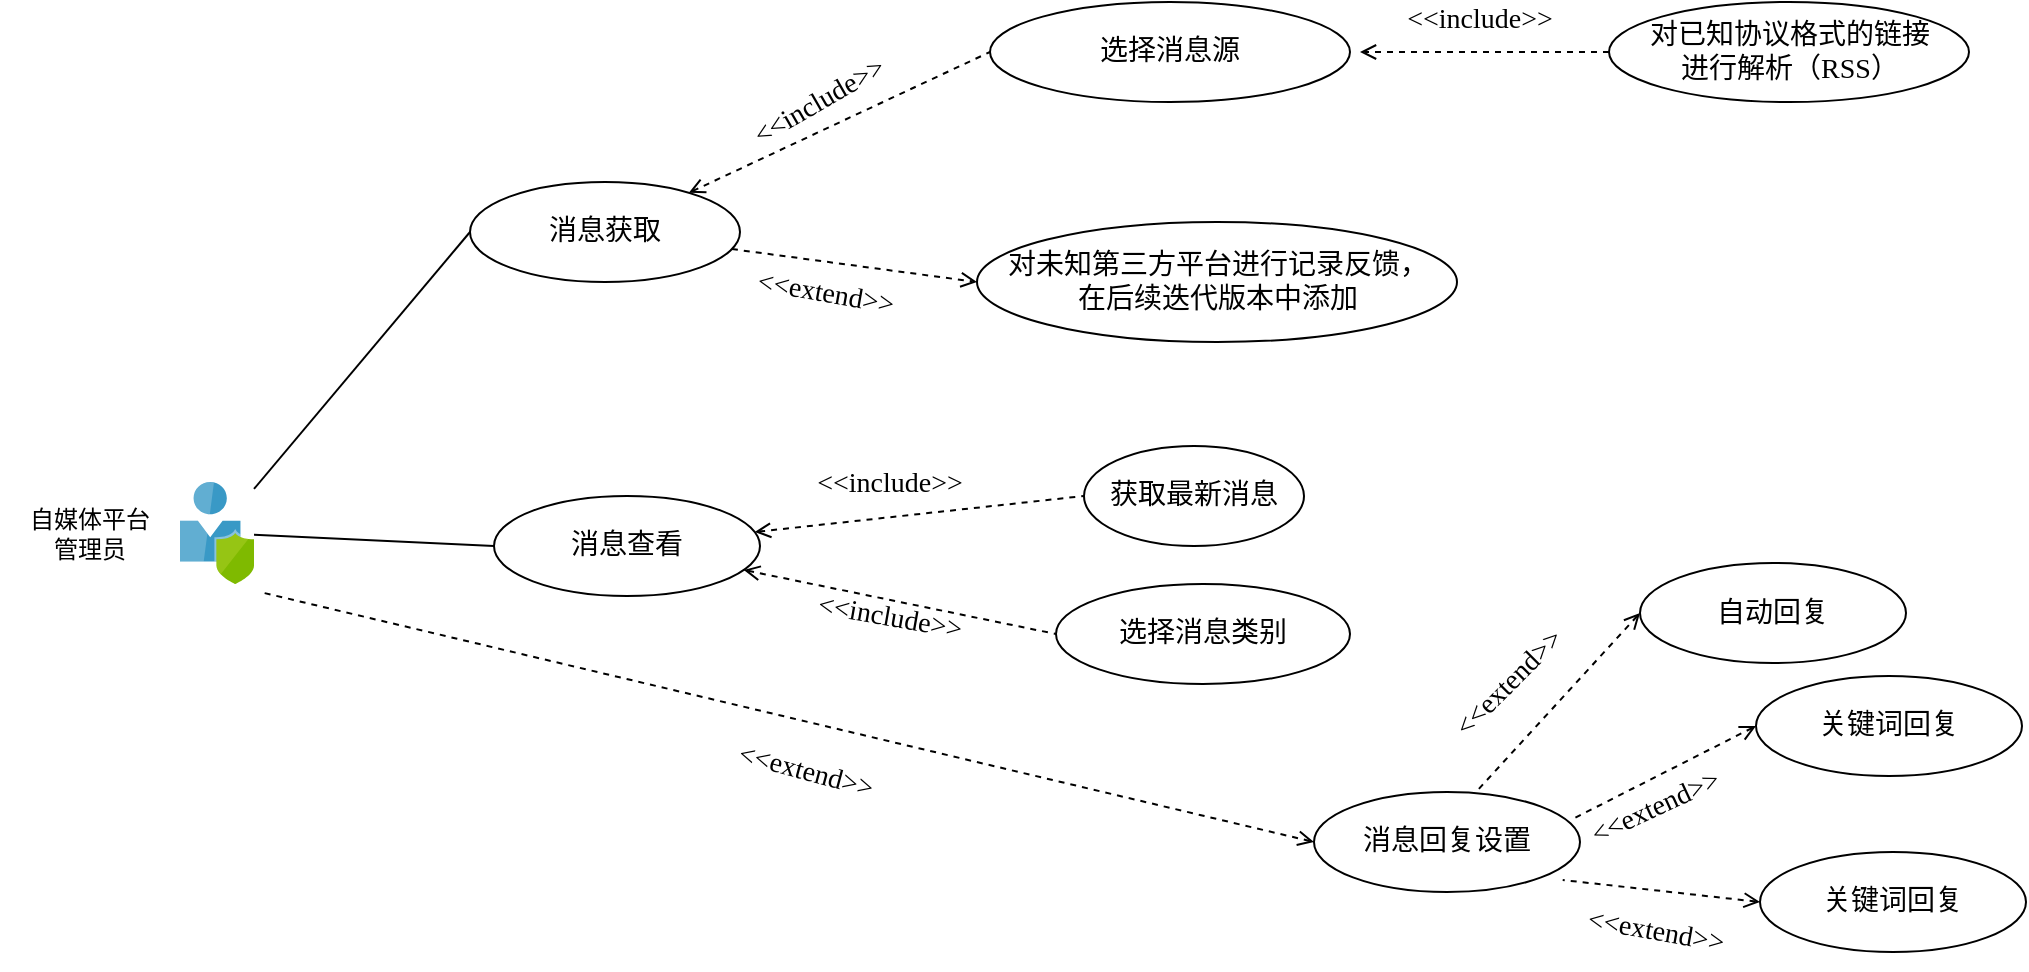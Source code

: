 <mxfile version="12.1.0" type="device" pages="1"><diagram id="kLkyTT4RMx1ix4jsi-1U" name="Page-1"><mxGraphModel dx="1984" dy="1462" grid="1" gridSize="10" guides="1" tooltips="1" connect="1" arrows="1" fold="1" page="1" pageScale="1" pageWidth="827" pageHeight="1169" math="0" shadow="0"><root><mxCell id="0"/><mxCell id="1" parent="0"/><mxCell id="QQKL-woPsPIZwLh6EOpK-33" style="edgeStyle=none;rounded=0;orthogonalLoop=1;jettySize=auto;html=1;endArrow=none;endFill=0;fontFamily=SF Mono;fontSize=14;entryX=0;entryY=0.5;entryDx=0;entryDy=0;" parent="1" source="QQKL-woPsPIZwLh6EOpK-35" target="QQKL-woPsPIZwLh6EOpK-48" edge="1"><mxGeometry relative="1" as="geometry"><mxPoint x="280" y="425" as="targetPoint"/></mxGeometry></mxCell><mxCell id="QQKL-woPsPIZwLh6EOpK-34" style="edgeStyle=none;rounded=0;orthogonalLoop=1;jettySize=auto;html=1;entryX=0;entryY=0.5;entryDx=0;entryDy=0;startArrow=none;startFill=0;endArrow=none;endFill=0;fontFamily=SF Mono;fontSize=14;" parent="1" source="QQKL-woPsPIZwLh6EOpK-35" target="QQKL-woPsPIZwLh6EOpK-42" edge="1"><mxGeometry relative="1" as="geometry"/></mxCell><mxCell id="QQKL-woPsPIZwLh6EOpK-35" value="" style="aspect=fixed;html=1;points=[];align=center;image;fontSize=12;image=img/lib/mscae/User_Privacy.svg;" parent="1" vertex="1"><mxGeometry x="120" y="315" width="37" height="51" as="geometry"/></mxCell><mxCell id="QQKL-woPsPIZwLh6EOpK-38" value="自媒体平台&lt;br&gt;管理员" style="text;html=1;strokeColor=none;fillColor=none;align=center;verticalAlign=middle;whiteSpace=wrap;rounded=0;fontFamily=SF Mono;fontStyle=0" parent="1" vertex="1"><mxGeometry x="30" y="325.5" width="90" height="30" as="geometry"/></mxCell><mxCell id="QQKL-woPsPIZwLh6EOpK-39" style="edgeStyle=none;rounded=0;orthogonalLoop=1;jettySize=auto;html=1;entryX=0;entryY=0.5;entryDx=0;entryDy=0;dashed=1;startArrow=open;startFill=0;endArrow=none;endFill=0;fontFamily=SF Mono;fontSize=14;" parent="1" source="QQKL-woPsPIZwLh6EOpK-48" target="QQKL-woPsPIZwLh6EOpK-44" edge="1"><mxGeometry relative="1" as="geometry"><mxPoint x="460" y="425" as="sourcePoint"/></mxGeometry></mxCell><mxCell id="QQKL-woPsPIZwLh6EOpK-40" style="edgeStyle=none;rounded=0;orthogonalLoop=1;jettySize=auto;html=1;entryX=0;entryY=0.5;entryDx=0;entryDy=0;dashed=1;startArrow=open;startFill=0;endArrow=none;endFill=0;fontFamily=SF Mono;fontSize=14;" parent="1" source="QQKL-woPsPIZwLh6EOpK-48" target="QQKL-woPsPIZwLh6EOpK-45" edge="1"><mxGeometry relative="1" as="geometry"><mxPoint x="549.259" y="470.5" as="sourcePoint"/></mxGeometry></mxCell><mxCell id="QQKL-woPsPIZwLh6EOpK-42" value="消息获取" style="ellipse;whiteSpace=wrap;html=1;fontFamily=SF Mono;fontSize=14;" parent="1" vertex="1"><mxGeometry x="265" y="165" width="135" height="50" as="geometry"/></mxCell><mxCell id="QQKL-woPsPIZwLh6EOpK-43" value="&amp;lt;&amp;lt;extend&amp;gt;&amp;gt;" style="text;html=1;strokeColor=none;fillColor=none;align=center;verticalAlign=middle;whiteSpace=wrap;rounded=0;fontFamily=SF Mono;fontSize=14;rotation=10;" parent="1" vertex="1"><mxGeometry x="393" y="210.5" width="100" height="20" as="geometry"/></mxCell><mxCell id="QQKL-woPsPIZwLh6EOpK-44" value="获取最新消息" style="ellipse;whiteSpace=wrap;html=1;fontFamily=SF Mono;fontSize=14;" parent="1" vertex="1"><mxGeometry x="572" y="297" width="110" height="50" as="geometry"/></mxCell><mxCell id="QQKL-woPsPIZwLh6EOpK-45" value="选择消息类别" style="ellipse;whiteSpace=wrap;html=1;fontFamily=SF Mono;fontSize=14;" parent="1" vertex="1"><mxGeometry x="558" y="366" width="147" height="50" as="geometry"/></mxCell><mxCell id="QQKL-woPsPIZwLh6EOpK-47" value="&amp;lt;&amp;lt;include&amp;gt;&amp;gt;" style="text;html=1;strokeColor=none;fillColor=none;align=center;verticalAlign=middle;whiteSpace=wrap;rounded=0;fontFamily=SF Mono;fontSize=14;rotation=0;" parent="1" vertex="1"><mxGeometry x="425" y="305.5" width="100" height="20" as="geometry"/></mxCell><mxCell id="QQKL-woPsPIZwLh6EOpK-48" value="消息查看" style="ellipse;whiteSpace=wrap;html=1;fontFamily=SF Mono;fontSize=14;" parent="1" vertex="1"><mxGeometry x="277" y="322" width="133" height="50" as="geometry"/></mxCell><mxCell id="QQKL-woPsPIZwLh6EOpK-50" value="选择消息源" style="ellipse;whiteSpace=wrap;html=1;fontFamily=SF Mono;fontSize=14;" parent="1" vertex="1"><mxGeometry x="525" y="75" width="180" height="50" as="geometry"/></mxCell><mxCell id="QQKL-woPsPIZwLh6EOpK-51" style="edgeStyle=none;rounded=0;orthogonalLoop=1;jettySize=auto;html=1;entryX=0;entryY=0.5;entryDx=0;entryDy=0;dashed=1;startArrow=open;startFill=0;endArrow=none;endFill=0;fontFamily=SF Mono;fontSize=14;" parent="1" source="QQKL-woPsPIZwLh6EOpK-42" target="QQKL-woPsPIZwLh6EOpK-50" edge="1"><mxGeometry relative="1" as="geometry"><mxPoint x="385" y="418.5" as="sourcePoint"/><mxPoint x="510" y="288" as="targetPoint"/></mxGeometry></mxCell><mxCell id="NV9-ts087RgjjQD-AmPv-23" style="edgeStyle=none;rounded=0;orthogonalLoop=1;jettySize=auto;html=1;exitX=0;exitY=0.5;exitDx=0;exitDy=0;dashed=1;startArrow=none;startFill=0;endArrow=open;endFill=0;" edge="1" parent="1" source="QQKL-woPsPIZwLh6EOpK-52"><mxGeometry relative="1" as="geometry"><mxPoint x="710" y="100" as="targetPoint"/></mxGeometry></mxCell><mxCell id="QQKL-woPsPIZwLh6EOpK-52" value="对已知协议格式的链接&lt;br&gt;进行解析（RSS）" style="ellipse;whiteSpace=wrap;html=1;fontFamily=SF Mono;fontSize=14;" parent="1" vertex="1"><mxGeometry x="834.5" y="75" width="180" height="50" as="geometry"/></mxCell><mxCell id="QQKL-woPsPIZwLh6EOpK-54" value="对未知第三方平台进行记录反馈，&lt;br&gt;在后续迭代版本中添加" style="ellipse;whiteSpace=wrap;html=1;fontFamily=SF Mono;fontSize=14;" parent="1" vertex="1"><mxGeometry x="518.5" y="185" width="240" height="60" as="geometry"/></mxCell><mxCell id="QQKL-woPsPIZwLh6EOpK-55" style="edgeStyle=none;rounded=0;orthogonalLoop=1;jettySize=auto;html=1;dashed=1;startArrow=none;startFill=0;endArrow=open;endFill=0;fontFamily=SF Mono;fontSize=14;entryX=0;entryY=0.5;entryDx=0;entryDy=0;" parent="1" source="QQKL-woPsPIZwLh6EOpK-42" target="QQKL-woPsPIZwLh6EOpK-54" edge="1"><mxGeometry relative="1" as="geometry"><mxPoint x="430.603" y="235.206" as="sourcePoint"/><mxPoint x="535" y="215.0" as="targetPoint"/></mxGeometry></mxCell><mxCell id="QQKL-woPsPIZwLh6EOpK-57" value="&amp;lt;&amp;lt;include&amp;gt;&amp;gt;" style="text;html=1;strokeColor=none;fillColor=none;align=center;verticalAlign=middle;whiteSpace=wrap;rounded=0;fontFamily=SF Mono;fontSize=14;rotation=-30;" parent="1" vertex="1"><mxGeometry x="390" y="115" width="100" height="20" as="geometry"/></mxCell><mxCell id="QQKL-woPsPIZwLh6EOpK-58" value="&amp;lt;&amp;lt;include&amp;gt;&amp;gt;" style="text;html=1;strokeColor=none;fillColor=none;align=center;verticalAlign=middle;whiteSpace=wrap;rounded=0;fontFamily=SF Mono;fontSize=14;rotation=0;" parent="1" vertex="1"><mxGeometry x="719.833" y="74" width="100" height="20" as="geometry"/></mxCell><mxCell id="YJgrN-Vo5FL3ECdHIfps-1" value="&amp;lt;&amp;lt;include&amp;gt;&amp;gt;" style="text;html=1;strokeColor=none;fillColor=none;align=center;verticalAlign=middle;whiteSpace=wrap;rounded=0;fontFamily=SF Mono;fontSize=14;rotation=10;" parent="1" vertex="1"><mxGeometry x="425" y="373" width="100" height="20" as="geometry"/></mxCell><mxCell id="NV9-ts087RgjjQD-AmPv-5" style="edgeStyle=none;rounded=0;orthogonalLoop=1;jettySize=auto;html=1;exitX=0;exitY=0.5;exitDx=0;exitDy=0;endArrow=none;endFill=0;dashed=1;startArrow=open;startFill=0;" edge="1" parent="1" source="NV9-ts087RgjjQD-AmPv-1"><mxGeometry relative="1" as="geometry"><mxPoint x="160" y="370" as="targetPoint"/></mxGeometry></mxCell><mxCell id="NV9-ts087RgjjQD-AmPv-1" value="消息回复设置" style="ellipse;whiteSpace=wrap;html=1;fontFamily=SF Mono;fontSize=14;" vertex="1" parent="1"><mxGeometry x="687" y="470" width="133" height="50" as="geometry"/></mxCell><mxCell id="NV9-ts087RgjjQD-AmPv-14" style="edgeStyle=none;rounded=0;orthogonalLoop=1;jettySize=auto;html=1;exitX=0;exitY=0.5;exitDx=0;exitDy=0;dashed=1;startArrow=open;startFill=0;endArrow=none;endFill=0;" edge="1" parent="1" source="NV9-ts087RgjjQD-AmPv-6"><mxGeometry relative="1" as="geometry"><mxPoint x="768" y="470" as="targetPoint"/></mxGeometry></mxCell><mxCell id="NV9-ts087RgjjQD-AmPv-6" value="自动回复" style="ellipse;whiteSpace=wrap;html=1;fontFamily=SF Mono;fontSize=14;" vertex="1" parent="1"><mxGeometry x="850" y="355.5" width="133" height="50" as="geometry"/></mxCell><mxCell id="NV9-ts087RgjjQD-AmPv-25" style="edgeStyle=none;rounded=0;orthogonalLoop=1;jettySize=auto;html=1;exitX=0;exitY=0.5;exitDx=0;exitDy=0;entryX=0.965;entryY=0.28;entryDx=0;entryDy=0;entryPerimeter=0;dashed=1;startArrow=open;startFill=0;endArrow=none;endFill=0;" edge="1" parent="1" source="NV9-ts087RgjjQD-AmPv-11" target="NV9-ts087RgjjQD-AmPv-1"><mxGeometry relative="1" as="geometry"/></mxCell><mxCell id="NV9-ts087RgjjQD-AmPv-11" value="关键词回复" style="ellipse;whiteSpace=wrap;html=1;fontFamily=SF Mono;fontSize=14;" vertex="1" parent="1"><mxGeometry x="908" y="412" width="133" height="50" as="geometry"/></mxCell><mxCell id="NV9-ts087RgjjQD-AmPv-16" style="edgeStyle=none;rounded=0;orthogonalLoop=1;jettySize=auto;html=1;exitX=0;exitY=0.5;exitDx=0;exitDy=0;entryX=0.935;entryY=0.88;entryDx=0;entryDy=0;entryPerimeter=0;dashed=1;startArrow=open;startFill=0;endArrow=none;endFill=0;" edge="1" parent="1" source="NV9-ts087RgjjQD-AmPv-12" target="NV9-ts087RgjjQD-AmPv-1"><mxGeometry relative="1" as="geometry"/></mxCell><mxCell id="NV9-ts087RgjjQD-AmPv-12" value="关键词回复" style="ellipse;whiteSpace=wrap;html=1;fontFamily=SF Mono;fontSize=14;" vertex="1" parent="1"><mxGeometry x="910" y="500" width="133" height="50" as="geometry"/></mxCell><mxCell id="NV9-ts087RgjjQD-AmPv-13" value="&amp;lt;&amp;lt;extend&amp;gt;&amp;gt;" style="text;html=1;strokeColor=none;fillColor=none;align=center;verticalAlign=middle;whiteSpace=wrap;rounded=0;fontFamily=SF Mono;fontSize=14;rotation=15;" vertex="1" parent="1"><mxGeometry x="383" y="450" width="100" height="20" as="geometry"/></mxCell><mxCell id="NV9-ts087RgjjQD-AmPv-18" value="&amp;lt;&amp;lt;extend&amp;gt;&amp;gt;" style="text;html=1;strokeColor=none;fillColor=none;align=center;verticalAlign=middle;whiteSpace=wrap;rounded=0;fontFamily=SF Mono;fontSize=14;rotation=-45;" vertex="1" parent="1"><mxGeometry x="734.5" y="406" width="100" height="20" as="geometry"/></mxCell><mxCell id="NV9-ts087RgjjQD-AmPv-19" value="&amp;lt;&amp;lt;extend&amp;gt;&amp;gt;" style="text;html=1;strokeColor=none;fillColor=none;align=center;verticalAlign=middle;whiteSpace=wrap;rounded=0;fontFamily=SF Mono;fontSize=14;rotation=10;" vertex="1" parent="1"><mxGeometry x="808" y="530" width="100" height="20" as="geometry"/></mxCell><mxCell id="NV9-ts087RgjjQD-AmPv-21" value="&amp;lt;&amp;lt;extend&amp;gt;&amp;gt;" style="text;html=1;strokeColor=none;fillColor=none;align=center;verticalAlign=middle;whiteSpace=wrap;rounded=0;fontFamily=SF Mono;fontSize=14;rotation=-25;" vertex="1" parent="1"><mxGeometry x="808" y="468" width="100" height="20" as="geometry"/></mxCell></root></mxGraphModel></diagram></mxfile>